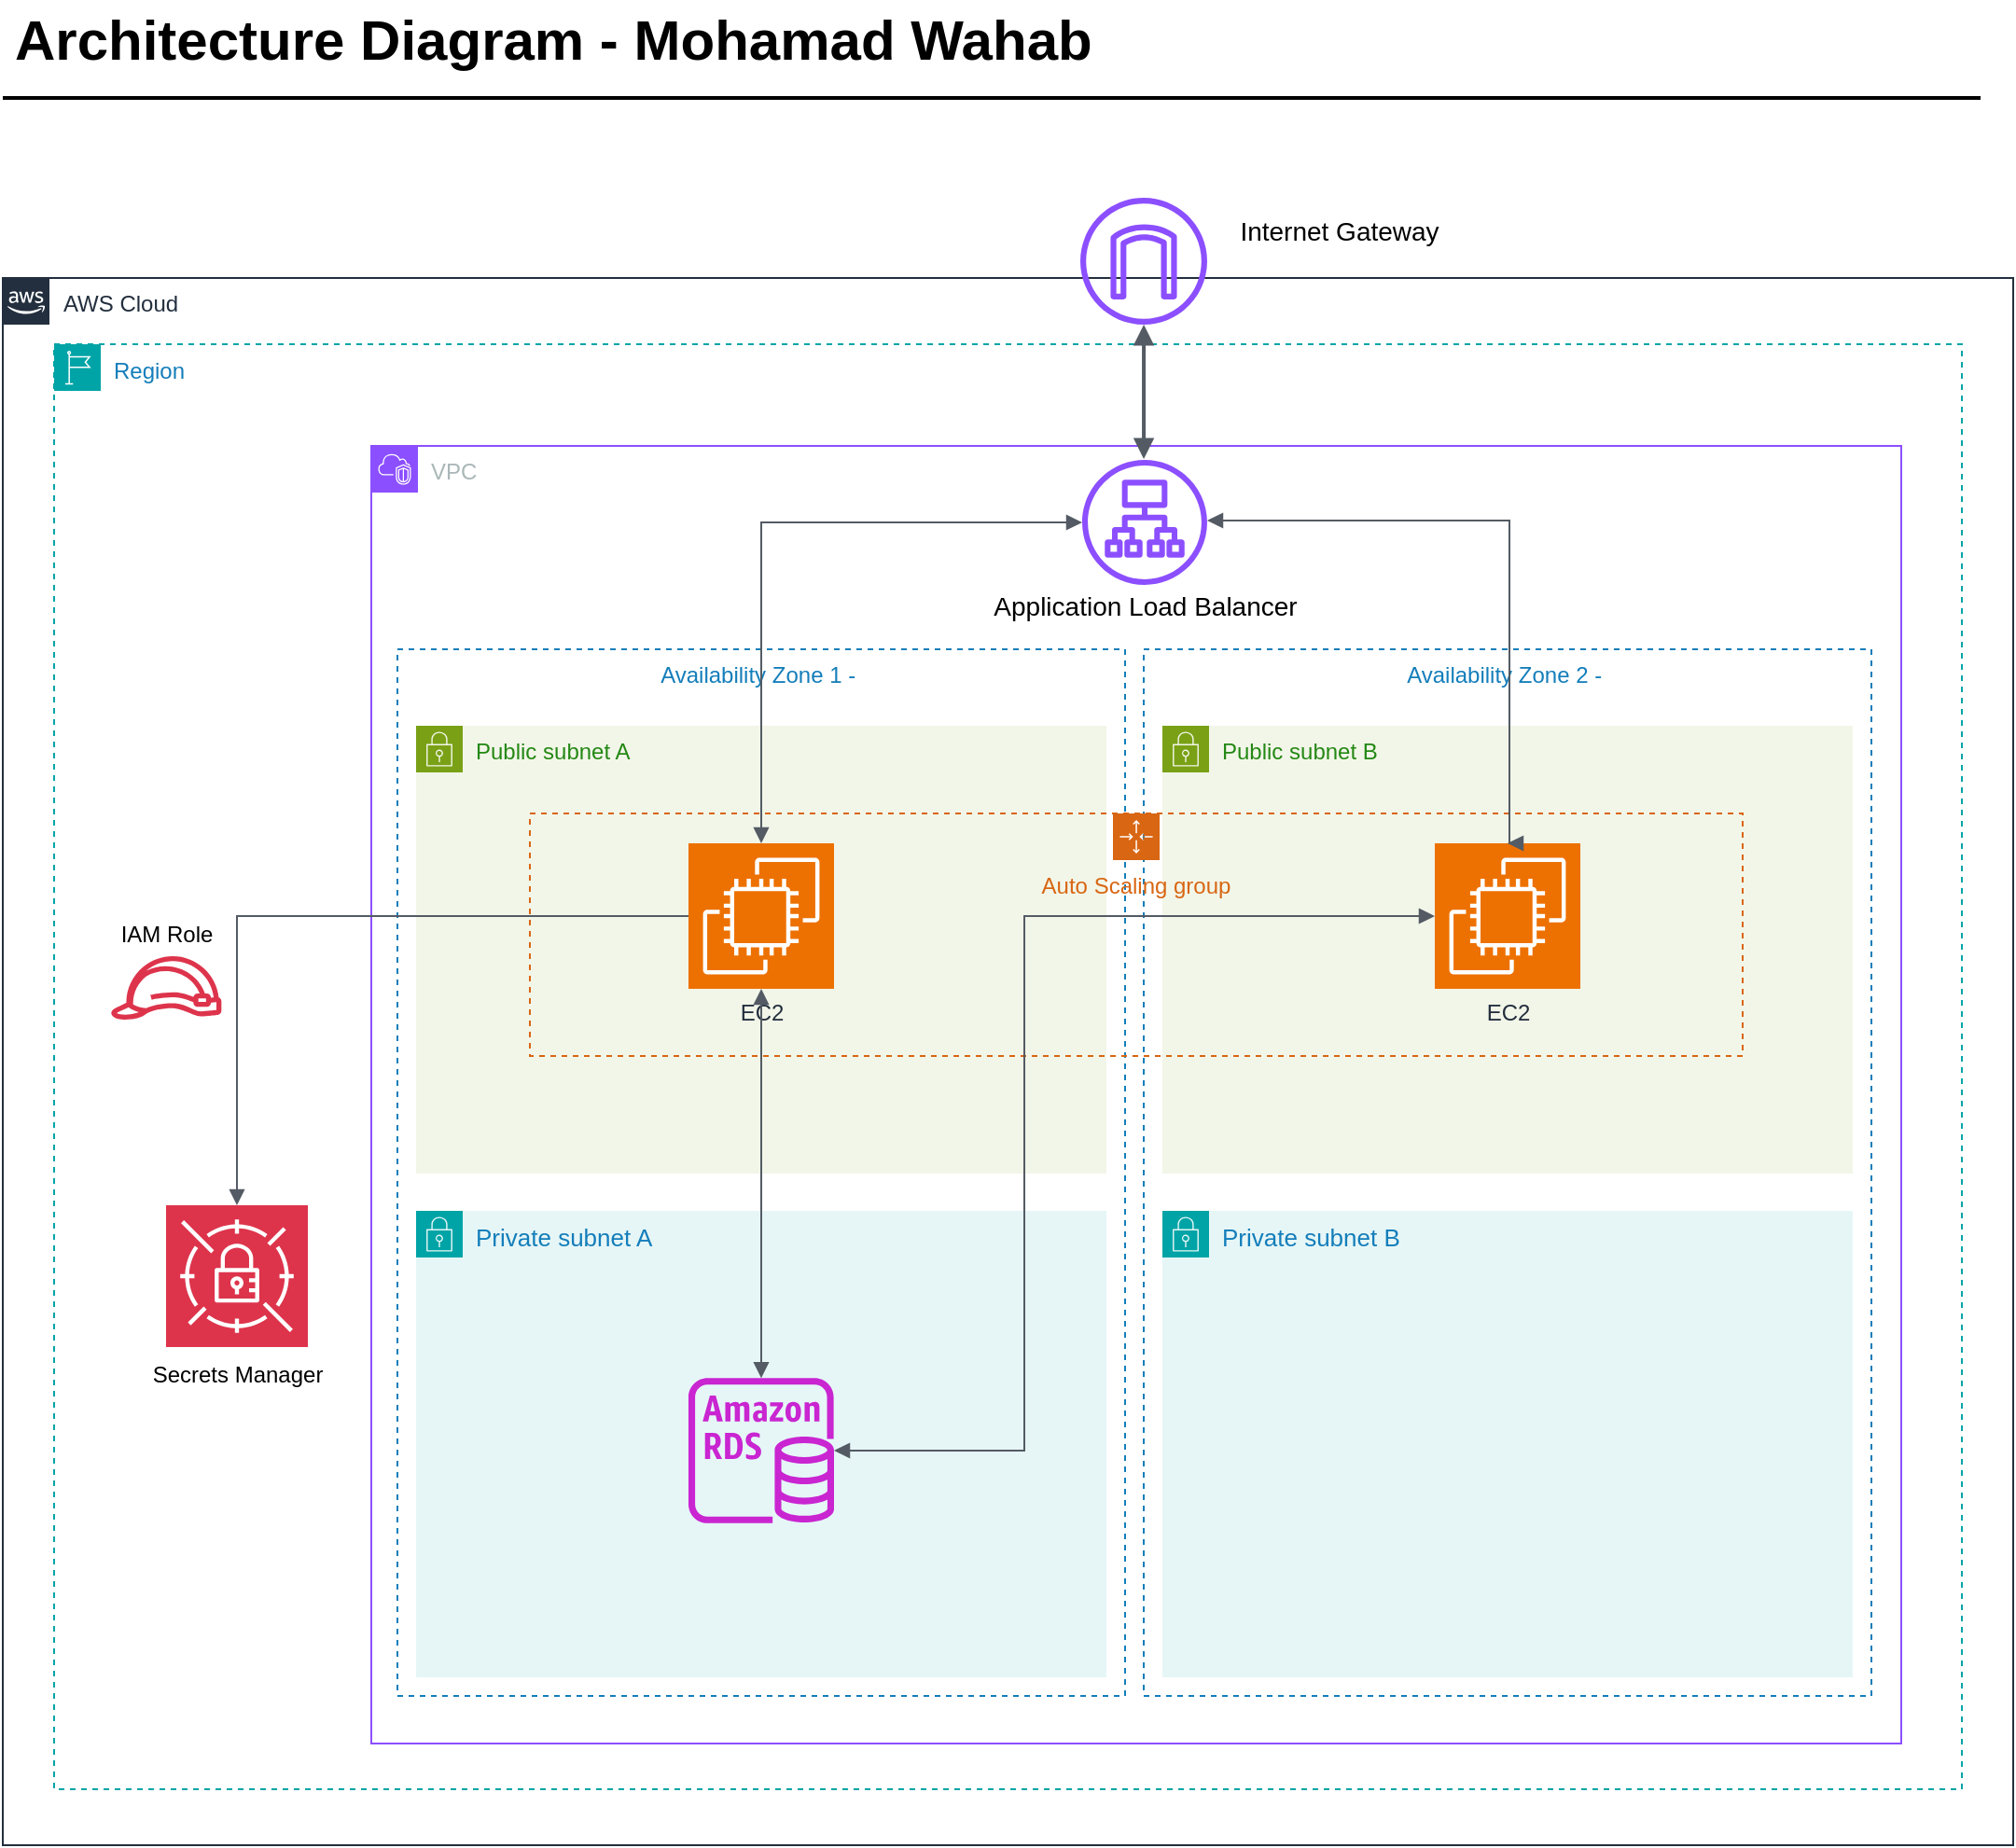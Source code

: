 <mxfile version="24.7.1" type="github">
  <diagram id="Ht1M8jgEwFfnCIfOTk4-" name="Page-1">
    <mxGraphModel dx="921" dy="584" grid="1" gridSize="10" guides="1" tooltips="1" connect="1" arrows="1" fold="1" page="1" pageScale="1" pageWidth="1169" pageHeight="827" math="0" shadow="0">
      <root>
        <mxCell id="0" />
        <mxCell id="1" parent="0" />
        <mxCell id="-QjtrjUzRDEMRZ5MF8oH-47" value="Architecture Diagram - Mohamad Wahab" style="text;html=1;resizable=0;points=[];autosize=1;align=left;verticalAlign=top;spacingTop=-4;fontSize=30;fontStyle=1" parent="1" vertex="1">
          <mxGeometry x="56.5" y="64.5" width="570" height="40" as="geometry" />
        </mxCell>
        <mxCell id="SCVMTBWpLvtzJIhz15lM-1" value="" style="line;strokeWidth=2;html=1;fontSize=14;" parent="1" vertex="1">
          <mxGeometry x="52.5" y="111.5" width="1060" height="10" as="geometry" />
        </mxCell>
        <mxCell id="FL5fah1lOqUvwAe2HCnx-1" value="AWS Cloud" style="points=[[0,0],[0.25,0],[0.5,0],[0.75,0],[1,0],[1,0.25],[1,0.5],[1,0.75],[1,1],[0.75,1],[0.5,1],[0.25,1],[0,1],[0,0.75],[0,0.5],[0,0.25]];outlineConnect=0;gradientColor=none;html=1;whiteSpace=wrap;fontSize=12;fontStyle=0;container=1;pointerEvents=0;collapsible=0;recursiveResize=0;shape=mxgraph.aws4.group;grIcon=mxgraph.aws4.group_aws_cloud_alt;strokeColor=#232F3E;fillColor=none;verticalAlign=top;align=left;spacingLeft=30;fontColor=#232F3E;dashed=0;movable=0;resizable=0;rotatable=0;deletable=0;editable=0;locked=1;connectable=0;" parent="1" vertex="1">
          <mxGeometry x="52.5" y="213" width="1077.5" height="840" as="geometry" />
        </mxCell>
        <mxCell id="FL5fah1lOqUvwAe2HCnx-2" value="Region" style="points=[[0,0],[0.25,0],[0.5,0],[0.75,0],[1,0],[1,0.25],[1,0.5],[1,0.75],[1,1],[0.75,1],[0.5,1],[0.25,1],[0,1],[0,0.75],[0,0.5],[0,0.25]];outlineConnect=0;gradientColor=none;html=1;whiteSpace=wrap;fontSize=12;fontStyle=0;container=1;pointerEvents=0;collapsible=0;recursiveResize=0;shape=mxgraph.aws4.group;grIcon=mxgraph.aws4.group_region;strokeColor=#00A4A6;fillColor=none;verticalAlign=top;align=left;spacingLeft=30;fontColor=#147EBA;dashed=1;movable=0;resizable=0;rotatable=0;deletable=0;editable=0;locked=1;connectable=0;" parent="FL5fah1lOqUvwAe2HCnx-1" vertex="1">
          <mxGeometry x="27.5" y="35.5" width="1022.5" height="774.5" as="geometry" />
        </mxCell>
        <mxCell id="FL5fah1lOqUvwAe2HCnx-3" value="VPC" style="points=[[0,0],[0.25,0],[0.5,0],[0.75,0],[1,0],[1,0.25],[1,0.5],[1,0.75],[1,1],[0.75,1],[0.5,1],[0.25,1],[0,1],[0,0.75],[0,0.5],[0,0.25]];outlineConnect=0;gradientColor=none;html=1;whiteSpace=wrap;fontSize=12;fontStyle=0;container=1;pointerEvents=0;collapsible=0;recursiveResize=0;shape=mxgraph.aws4.group;grIcon=mxgraph.aws4.group_vpc2;strokeColor=#8C4FFF;fillColor=none;verticalAlign=top;align=left;spacingLeft=30;fontColor=#AAB7B8;dashed=0;movable=0;resizable=0;rotatable=0;deletable=0;editable=0;locked=1;connectable=0;" parent="FL5fah1lOqUvwAe2HCnx-2" vertex="1">
          <mxGeometry x="170" y="54.5" width="820" height="695.5" as="geometry" />
        </mxCell>
        <mxCell id="FL5fah1lOqUvwAe2HCnx-4" value="Availability Zone 1 -&amp;nbsp;" style="fillColor=none;strokeColor=#147EBA;dashed=1;verticalAlign=top;fontStyle=0;fontColor=#147EBA;whiteSpace=wrap;html=1;movable=0;resizable=0;rotatable=0;deletable=0;editable=0;locked=1;connectable=0;" parent="FL5fah1lOqUvwAe2HCnx-3" vertex="1">
          <mxGeometry x="14" y="109" width="390" height="561" as="geometry" />
        </mxCell>
        <mxCell id="FL5fah1lOqUvwAe2HCnx-5" value="Availability Zone 2 -&amp;nbsp;" style="fillColor=none;strokeColor=#147EBA;dashed=1;verticalAlign=top;fontStyle=0;fontColor=#147EBA;whiteSpace=wrap;html=1;movable=0;resizable=0;rotatable=0;deletable=0;editable=0;locked=1;connectable=0;" parent="FL5fah1lOqUvwAe2HCnx-3" vertex="1">
          <mxGeometry x="414" y="109" width="390" height="561" as="geometry" />
        </mxCell>
        <mxCell id="FL5fah1lOqUvwAe2HCnx-6" value="Public subnet A" style="points=[[0,0],[0.25,0],[0.5,0],[0.75,0],[1,0],[1,0.25],[1,0.5],[1,0.75],[1,1],[0.75,1],[0.5,1],[0.25,1],[0,1],[0,0.75],[0,0.5],[0,0.25]];outlineConnect=0;gradientColor=none;html=1;whiteSpace=wrap;fontSize=12;fontStyle=0;container=1;pointerEvents=0;collapsible=0;recursiveResize=0;shape=mxgraph.aws4.group;grIcon=mxgraph.aws4.group_security_group;grStroke=0;strokeColor=#7AA116;fillColor=#F2F6E8;verticalAlign=top;align=left;spacingLeft=30;fontColor=#248814;dashed=0;movable=0;resizable=0;rotatable=0;deletable=0;editable=0;locked=1;connectable=0;" parent="FL5fah1lOqUvwAe2HCnx-3" vertex="1">
          <mxGeometry x="24" y="150" width="370" height="240" as="geometry" />
        </mxCell>
        <mxCell id="FL5fah1lOqUvwAe2HCnx-7" value="Private subnet A&lt;div&gt;&lt;br&gt;&lt;/div&gt;" style="points=[[0,0],[0.25,0],[0.5,0],[0.75,0],[1,0],[1,0.25],[1,0.5],[1,0.75],[1,1],[0.75,1],[0.5,1],[0.25,1],[0,1],[0,0.75],[0,0.5],[0,0.25]];outlineConnect=0;gradientColor=none;html=1;whiteSpace=wrap;fontSize=13;fontStyle=0;container=1;pointerEvents=0;collapsible=0;recursiveResize=0;shape=mxgraph.aws4.group;grIcon=mxgraph.aws4.group_security_group;grStroke=0;strokeColor=#00A4A6;fillColor=#E6F6F7;verticalAlign=top;align=left;spacingLeft=30;fontColor=#147EBA;dashed=0;movable=0;resizable=0;rotatable=0;deletable=0;editable=0;locked=1;connectable=0;" parent="FL5fah1lOqUvwAe2HCnx-3" vertex="1">
          <mxGeometry x="24" y="410" width="370" height="250" as="geometry" />
        </mxCell>
        <mxCell id="FL5fah1lOqUvwAe2HCnx-10" value="Public subnet B&lt;div&gt;&lt;br&gt;&lt;/div&gt;" style="points=[[0,0],[0.25,0],[0.5,0],[0.75,0],[1,0],[1,0.25],[1,0.5],[1,0.75],[1,1],[0.75,1],[0.5,1],[0.25,1],[0,1],[0,0.75],[0,0.5],[0,0.25]];outlineConnect=0;gradientColor=none;html=1;whiteSpace=wrap;fontSize=12;fontStyle=0;container=1;pointerEvents=0;collapsible=0;recursiveResize=0;shape=mxgraph.aws4.group;grIcon=mxgraph.aws4.group_security_group;grStroke=0;strokeColor=#7AA116;fillColor=#F2F6E8;verticalAlign=top;align=left;spacingLeft=30;fontColor=#248814;dashed=0;movable=0;resizable=0;rotatable=0;deletable=0;editable=0;locked=1;connectable=0;" parent="FL5fah1lOqUvwAe2HCnx-3" vertex="1">
          <mxGeometry x="424" y="150" width="370" height="240" as="geometry" />
        </mxCell>
        <mxCell id="FL5fah1lOqUvwAe2HCnx-11" value="Private subnet B&lt;div&gt;&lt;br&gt;&lt;/div&gt;" style="points=[[0,0],[0.25,0],[0.5,0],[0.75,0],[1,0],[1,0.25],[1,0.5],[1,0.75],[1,1],[0.75,1],[0.5,1],[0.25,1],[0,1],[0,0.75],[0,0.5],[0,0.25]];outlineConnect=0;gradientColor=none;html=1;whiteSpace=wrap;fontSize=13;fontStyle=0;container=1;pointerEvents=0;collapsible=0;recursiveResize=0;shape=mxgraph.aws4.group;grIcon=mxgraph.aws4.group_security_group;grStroke=0;strokeColor=#00A4A6;fillColor=#E6F6F7;verticalAlign=top;align=left;spacingLeft=30;fontColor=#147EBA;dashed=0;movable=0;resizable=0;rotatable=0;deletable=0;editable=0;locked=1;connectable=0;" parent="FL5fah1lOqUvwAe2HCnx-3" vertex="1">
          <mxGeometry x="424" y="410" width="370" height="250" as="geometry" />
        </mxCell>
        <mxCell id="FL5fah1lOqUvwAe2HCnx-13" value="" style="outlineConnect=0;fontColor=#232F3E;gradientColor=none;fillColor=#8C4FFF;strokeColor=none;dashed=0;verticalLabelPosition=bottom;verticalAlign=top;align=center;html=1;fontSize=12;fontStyle=0;aspect=fixed;pointerEvents=1;shape=mxgraph.aws4.internet_gateway;shadow=0;" parent="1" vertex="1">
          <mxGeometry x="630" y="170" width="68" height="68" as="geometry" />
        </mxCell>
        <mxCell id="FL5fah1lOqUvwAe2HCnx-14" value="&lt;font style=&quot;font-size: 14px;&quot;&gt;Internet Gateway&lt;/font&gt;" style="text;html=1;align=center;verticalAlign=middle;whiteSpace=wrap;rounded=0;fontSize=14;" parent="1" vertex="1">
          <mxGeometry x="710" y="162" width="118" height="51" as="geometry" />
        </mxCell>
        <mxCell id="FL5fah1lOqUvwAe2HCnx-15" value="" style="sketch=0;outlineConnect=0;fontColor=#232F3E;gradientColor=none;fillColor=#8C4FFF;strokeColor=none;dashed=0;verticalLabelPosition=bottom;verticalAlign=top;align=center;html=1;fontSize=12;fontStyle=0;aspect=fixed;pointerEvents=1;shape=mxgraph.aws4.application_load_balancer;" parent="1" vertex="1">
          <mxGeometry x="631" y="310.5" width="67" height="67" as="geometry" />
        </mxCell>
        <mxCell id="FL5fah1lOqUvwAe2HCnx-16" value="" style="edgeStyle=orthogonalEdgeStyle;html=1;endArrow=block;elbow=vertical;startArrow=block;startFill=1;endFill=1;strokeColor=#545B64;rounded=0;exitX=0.493;exitY=-0.007;exitDx=0;exitDy=0;exitPerimeter=0;strokeWidth=2;" parent="1" source="FL5fah1lOqUvwAe2HCnx-15" target="FL5fah1lOqUvwAe2HCnx-13" edge="1">
          <mxGeometry width="100" relative="1" as="geometry">
            <mxPoint x="720" y="265.714" as="sourcePoint" />
            <mxPoint x="620" y="265.714" as="targetPoint" />
          </mxGeometry>
        </mxCell>
        <mxCell id="FL5fah1lOqUvwAe2HCnx-17" value="&lt;font style=&quot;font-size: 14px;&quot;&gt;Application Load Balancer&lt;/font&gt;" style="text;html=1;align=center;verticalAlign=middle;whiteSpace=wrap;rounded=0;fontSize=14;" parent="1" vertex="1">
          <mxGeometry x="579.5" y="363" width="170" height="51" as="geometry" />
        </mxCell>
        <mxCell id="FL5fah1lOqUvwAe2HCnx-19" value="&lt;p style=&quot;line-height: 120%; font-size: 12px;&quot;&gt;EC2&lt;/p&gt;" style="sketch=0;points=[[0,0,0],[0.25,0,0],[0.5,0,0],[0.75,0,0],[1,0,0],[0,1,0],[0.25,1,0],[0.5,1,0],[0.75,1,0],[1,1,0],[0,0.25,0],[0,0.5,0],[0,0.75,0],[1,0.25,0],[1,0.5,0],[1,0.75,0]];outlineConnect=0;fontColor=#232F3E;fillColor=#ED7100;strokeColor=#ffffff;dashed=0;verticalLabelPosition=bottom;verticalAlign=bottom;align=center;html=1;fontSize=12;fontStyle=0;aspect=fixed;shape=mxgraph.aws4.resourceIcon;resIcon=mxgraph.aws4.ec2;spacing=46;" parent="1" vertex="1">
          <mxGeometry x="420" y="516" width="78" height="78" as="geometry" />
        </mxCell>
        <mxCell id="FL5fah1lOqUvwAe2HCnx-21" value="" style="sketch=0;outlineConnect=0;fontColor=#232F3E;gradientColor=none;fillColor=#C925D1;strokeColor=none;dashed=0;verticalLabelPosition=bottom;verticalAlign=top;align=center;html=1;fontSize=12;fontStyle=0;aspect=fixed;pointerEvents=1;shape=mxgraph.aws4.rds_instance;" parent="1" vertex="1">
          <mxGeometry x="420" y="802.5" width="78" height="78" as="geometry" />
        </mxCell>
        <mxCell id="FL5fah1lOqUvwAe2HCnx-22" value="&lt;p style=&quot;line-height: 120%; font-size: 12px;&quot;&gt;EC2&lt;/p&gt;" style="sketch=0;points=[[0,0,0],[0.25,0,0],[0.5,0,0],[0.75,0,0],[1,0,0],[0,1,0],[0.25,1,0],[0.5,1,0],[0.75,1,0],[1,1,0],[0,0.25,0],[0,0.5,0],[0,0.75,0],[1,0.25,0],[1,0.5,0],[1,0.75,0]];outlineConnect=0;fontColor=#232F3E;fillColor=#ED7100;strokeColor=#ffffff;dashed=0;verticalLabelPosition=bottom;verticalAlign=bottom;align=center;html=1;fontSize=12;fontStyle=0;aspect=fixed;shape=mxgraph.aws4.resourceIcon;resIcon=mxgraph.aws4.ec2;spacing=46;" parent="1" vertex="1">
          <mxGeometry x="820" y="516" width="78" height="78" as="geometry" />
        </mxCell>
        <mxCell id="FL5fah1lOqUvwAe2HCnx-24" value="Auto Scaling group" style="points=[[0,0],[0.25,0],[0.5,0],[0.75,0],[1,0],[1,0.25],[1,0.5],[1,0.75],[1,1],[0.75,1],[0.5,1],[0.25,1],[0,1],[0,0.75],[0,0.5],[0,0.25]];outlineConnect=0;gradientColor=none;html=1;whiteSpace=wrap;fontSize=12;fontStyle=0;container=1;pointerEvents=0;collapsible=0;recursiveResize=0;shape=mxgraph.aws4.groupCenter;grIcon=mxgraph.aws4.group_auto_scaling_group;grStroke=1;strokeColor=#D86613;fillColor=none;verticalAlign=top;align=center;fontColor=#D86613;dashed=1;spacingTop=25;" parent="1" vertex="1">
          <mxGeometry x="335" y="500" width="650" height="130" as="geometry" />
        </mxCell>
        <mxCell id="1vjFQh3M2OipYD58UO1l-1" value="" style="sketch=0;points=[[0,0,0],[0.25,0,0],[0.5,0,0],[0.75,0,0],[1,0,0],[0,1,0],[0.25,1,0],[0.5,1,0],[0.75,1,0],[1,1,0],[0,0.25,0],[0,0.5,0],[0,0.75,0],[1,0.25,0],[1,0.5,0],[1,0.75,0]];outlineConnect=0;fontColor=#232F3E;fillColor=#DD344C;strokeColor=#ffffff;dashed=0;verticalLabelPosition=bottom;verticalAlign=top;align=center;html=1;fontSize=12;fontStyle=0;aspect=fixed;shape=mxgraph.aws4.resourceIcon;resIcon=mxgraph.aws4.secrets_manager;" vertex="1" parent="1">
          <mxGeometry x="140" y="710" width="76" height="76" as="geometry" />
        </mxCell>
        <mxCell id="1vjFQh3M2OipYD58UO1l-2" value="" style="sketch=0;outlineConnect=0;fontColor=#232F3E;gradientColor=none;fillColor=#DD344C;strokeColor=none;dashed=0;verticalLabelPosition=bottom;verticalAlign=top;align=center;html=1;fontSize=12;fontStyle=0;aspect=fixed;pointerEvents=1;shape=mxgraph.aws4.role;" vertex="1" parent="1">
          <mxGeometry x="110" y="576.5" width="60.27" height="34" as="geometry" />
        </mxCell>
        <mxCell id="1vjFQh3M2OipYD58UO1l-4" value="" style="edgeStyle=orthogonalEdgeStyle;html=1;endArrow=none;elbow=vertical;startArrow=block;startFill=1;strokeColor=#545B64;rounded=0;exitX=0.5;exitY=0;exitDx=0;exitDy=0;exitPerimeter=0;entryX=0;entryY=0.5;entryDx=0;entryDy=0;entryPerimeter=0;" edge="1" parent="1" source="1vjFQh3M2OipYD58UO1l-1" target="FL5fah1lOqUvwAe2HCnx-19">
          <mxGeometry width="100" relative="1" as="geometry">
            <mxPoint x="284" y="580" as="sourcePoint" />
            <mxPoint x="384" y="580" as="targetPoint" />
          </mxGeometry>
        </mxCell>
        <mxCell id="1vjFQh3M2OipYD58UO1l-5" value="" style="edgeStyle=orthogonalEdgeStyle;html=1;endArrow=block;elbow=vertical;startArrow=block;startFill=1;endFill=1;strokeColor=#545B64;rounded=0;entryX=0;entryY=0.5;entryDx=0;entryDy=0;entryPerimeter=0;" edge="1" parent="1" source="FL5fah1lOqUvwAe2HCnx-21" target="FL5fah1lOqUvwAe2HCnx-22">
          <mxGeometry width="100" relative="1" as="geometry">
            <mxPoint x="440" y="740" as="sourcePoint" />
            <mxPoint x="509" y="660.5" as="targetPoint" />
            <Array as="points">
              <mxPoint x="600" y="842" />
              <mxPoint x="600" y="555" />
            </Array>
          </mxGeometry>
        </mxCell>
        <mxCell id="1vjFQh3M2OipYD58UO1l-8" value="" style="edgeStyle=orthogonalEdgeStyle;html=1;endArrow=block;elbow=vertical;startArrow=block;startFill=1;endFill=1;strokeColor=#545B64;rounded=0;exitX=0.5;exitY=1;exitDx=0;exitDy=0;exitPerimeter=0;" edge="1" parent="1" source="FL5fah1lOqUvwAe2HCnx-19" target="FL5fah1lOqUvwAe2HCnx-21">
          <mxGeometry width="100" relative="1" as="geometry">
            <mxPoint x="450" y="680" as="sourcePoint" />
            <mxPoint x="550" y="680" as="targetPoint" />
          </mxGeometry>
        </mxCell>
        <mxCell id="1vjFQh3M2OipYD58UO1l-9" value="" style="edgeStyle=orthogonalEdgeStyle;html=1;endArrow=block;elbow=vertical;startArrow=block;startFill=1;endFill=1;strokeColor=#545B64;rounded=0;exitX=0.5;exitY=0;exitDx=0;exitDy=0;exitPerimeter=0;" edge="1" parent="1" source="FL5fah1lOqUvwAe2HCnx-19" target="FL5fah1lOqUvwAe2HCnx-15">
          <mxGeometry width="100" relative="1" as="geometry">
            <mxPoint x="479.5" y="343" as="sourcePoint" />
            <mxPoint x="579.5" y="343" as="targetPoint" />
            <Array as="points">
              <mxPoint x="459" y="344" />
            </Array>
          </mxGeometry>
        </mxCell>
        <mxCell id="1vjFQh3M2OipYD58UO1l-10" value="" style="edgeStyle=orthogonalEdgeStyle;html=1;endArrow=block;elbow=vertical;startArrow=block;startFill=1;endFill=1;strokeColor=#545B64;rounded=0;exitX=0.5;exitY=0;exitDx=0;exitDy=0;exitPerimeter=0;" edge="1" parent="1" source="FL5fah1lOqUvwAe2HCnx-22" target="FL5fah1lOqUvwAe2HCnx-15">
          <mxGeometry width="100" relative="1" as="geometry">
            <mxPoint x="860" y="515" as="sourcePoint" />
            <mxPoint x="1032" y="343" as="targetPoint" />
            <Array as="points">
              <mxPoint x="860" y="516" />
              <mxPoint x="860" y="343" />
            </Array>
          </mxGeometry>
        </mxCell>
        <mxCell id="1vjFQh3M2OipYD58UO1l-13" value="Secrets Manager" style="text;html=1;align=center;verticalAlign=middle;resizable=0;points=[];autosize=1;strokeColor=none;fillColor=none;" vertex="1" parent="1">
          <mxGeometry x="118" y="786" width="120" height="30" as="geometry" />
        </mxCell>
        <mxCell id="1vjFQh3M2OipYD58UO1l-14" value="IAM Role" style="text;html=1;align=center;verticalAlign=middle;resizable=0;points=[];autosize=1;strokeColor=none;fillColor=none;" vertex="1" parent="1">
          <mxGeometry x="100.14" y="550" width="80" height="30" as="geometry" />
        </mxCell>
      </root>
    </mxGraphModel>
  </diagram>
</mxfile>
